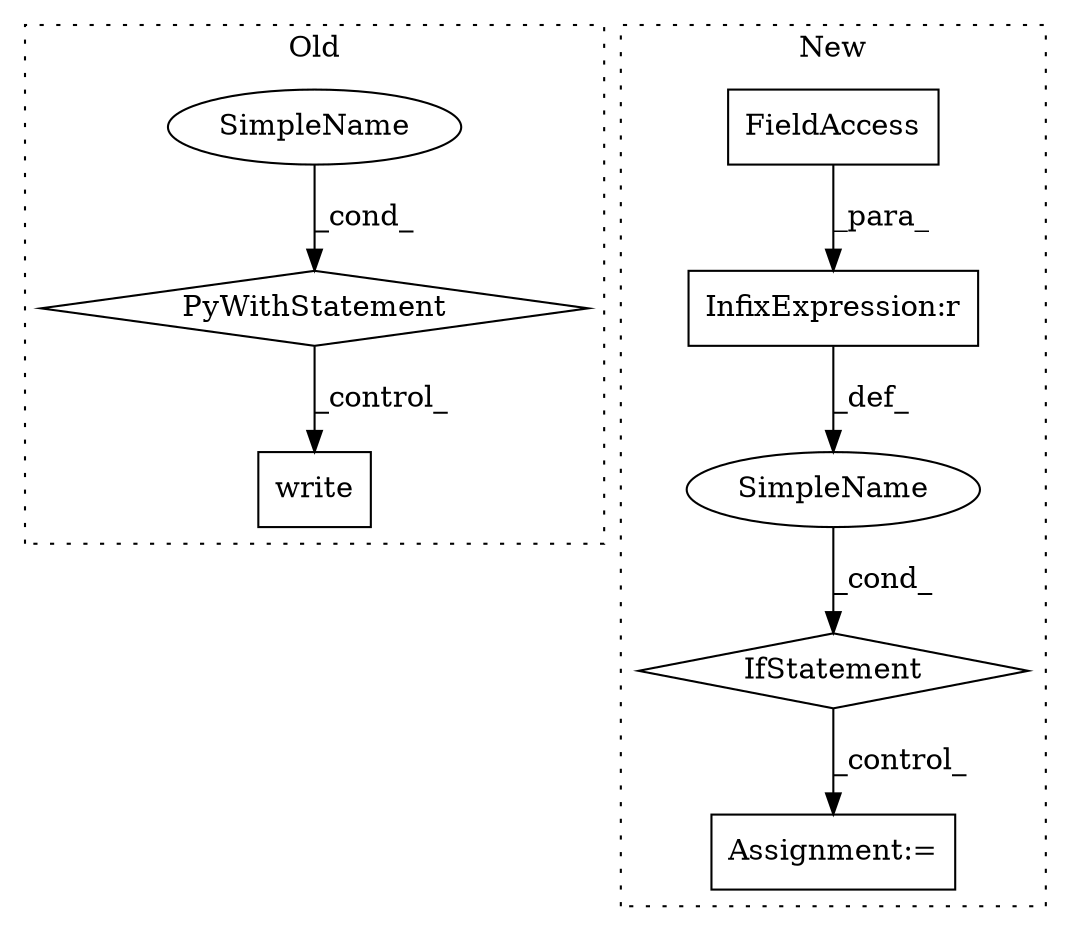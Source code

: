 digraph G {
subgraph cluster0 {
1 [label="write" a="32" s="862,904" l="6,1" shape="box"];
7 [label="SimpleName" a="42" s="" l="" shape="ellipse"];
8 [label="PyWithStatement" a="104" s="781,832" l="10,2" shape="diamond"];
label = "Old";
style="dotted";
}
subgraph cluster1 {
2 [label="IfStatement" a="25" s="977,1003" l="4,2" shape="diamond"];
3 [label="Assignment:=" a="7" s="1014" l="1" shape="box"];
4 [label="SimpleName" a="42" s="" l="" shape="ellipse"];
5 [label="InfixExpression:r" a="27" s="989" l="4" shape="box"];
6 [label="FieldAccess" a="22" s="981" l="8" shape="box"];
label = "New";
style="dotted";
}
2 -> 3 [label="_control_"];
4 -> 2 [label="_cond_"];
5 -> 4 [label="_def_"];
6 -> 5 [label="_para_"];
7 -> 8 [label="_cond_"];
8 -> 1 [label="_control_"];
}